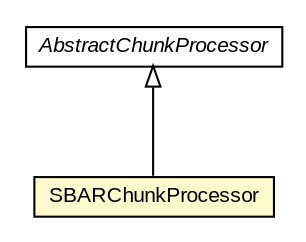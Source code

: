 #!/usr/local/bin/dot
#
# Class diagram 
# Generated by UMLGraph version R5_6-24-gf6e263 (http://www.umlgraph.org/)
#

digraph G {
	edge [fontname="arial",fontsize=10,labelfontname="arial",labelfontsize=10];
	node [fontname="arial",fontsize=10,shape=plaintext];
	nodesep=0.25;
	ranksep=0.5;
	// edu.arizona.biosemantics.semanticmarkup.markupelement.description.ling.extract.AbstractChunkProcessor
	c125141 [label=<<table title="edu.arizona.biosemantics.semanticmarkup.markupelement.description.ling.extract.AbstractChunkProcessor" border="0" cellborder="1" cellspacing="0" cellpadding="2" port="p" href="../AbstractChunkProcessor.html">
		<tr><td><table border="0" cellspacing="0" cellpadding="1">
<tr><td align="center" balign="center"><font face="arial italic"> AbstractChunkProcessor </font></td></tr>
		</table></td></tr>
		</table>>, URL="../AbstractChunkProcessor.html", fontname="arial", fontcolor="black", fontsize=10.0];
	// edu.arizona.biosemantics.semanticmarkup.markupelement.description.ling.extract.lib.SBARChunkProcessor
	c125151 [label=<<table title="edu.arizona.biosemantics.semanticmarkup.markupelement.description.ling.extract.lib.SBARChunkProcessor" border="0" cellborder="1" cellspacing="0" cellpadding="2" port="p" bgcolor="lemonChiffon" href="./SBARChunkProcessor.html">
		<tr><td><table border="0" cellspacing="0" cellpadding="1">
<tr><td align="center" balign="center"> SBARChunkProcessor </td></tr>
		</table></td></tr>
		</table>>, URL="./SBARChunkProcessor.html", fontname="arial", fontcolor="black", fontsize=10.0];
	//edu.arizona.biosemantics.semanticmarkup.markupelement.description.ling.extract.lib.SBARChunkProcessor extends edu.arizona.biosemantics.semanticmarkup.markupelement.description.ling.extract.AbstractChunkProcessor
	c125141:p -> c125151:p [dir=back,arrowtail=empty];
}

